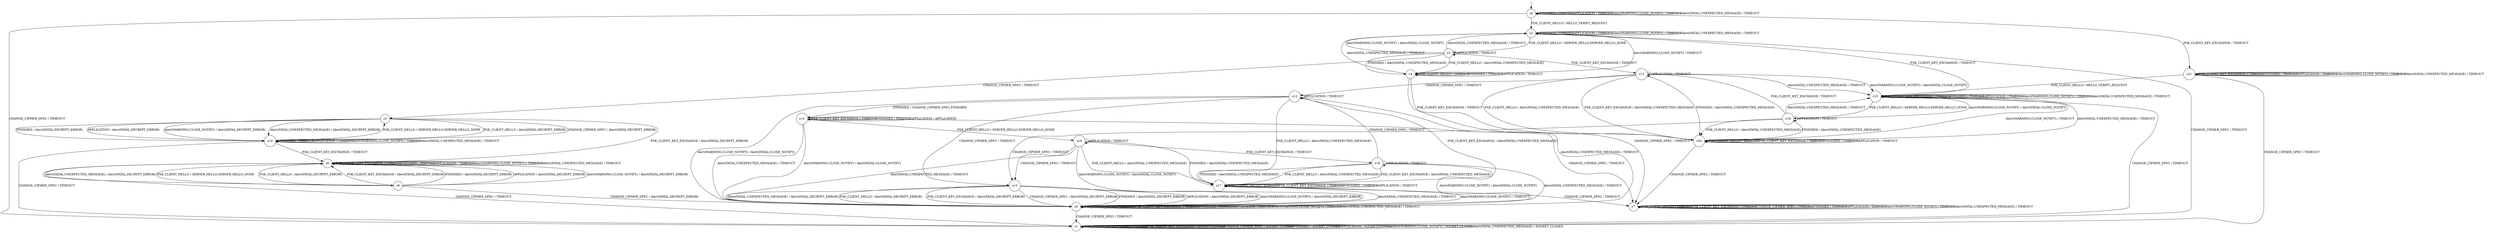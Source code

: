 digraph g {

	s0 [shape="circle" label="s0"];
	s1 [shape="circle" label="s1"];
	s2 [shape="circle" label="s2"];
	s3 [shape="circle" label="s3"];
	s4 [shape="circle" label="s4"];
	s5 [shape="circle" label="s5"];
	s6 [shape="circle" label="s6"];
	s7 [shape="circle" label="s7"];
	s8 [shape="circle" label="s8"];
	s9 [shape="circle" label="s9"];
	s10 [shape="circle" label="s10"];
	s11 [shape="circle" label="s11"];
	s12 [shape="circle" label="s12"];
	s13 [shape="circle" label="s13"];
	s14 [shape="circle" label="s14"];
	s15 [shape="circle" label="s15"];
	s16 [shape="circle" label="s16"];
	s17 [shape="circle" label="s17"];
	s18 [shape="circle" label="s18"];
	s19 [shape="circle" label="s19"];
	s20 [shape="circle" label="s20"];
	s21 [shape="circle" label="s21"];
	s0 -> s2 [label="PSK_CLIENT_HELLO / HELLO_VERIFY_REQUEST"];
	s0 -> s21 [label="PSK_CLIENT_KEY_EXCHANGE / TIMEOUT"];
	s0 -> s1 [label="CHANGE_CIPHER_SPEC / TIMEOUT"];
	s0 -> s0 [label="FINISHED / TIMEOUT"];
	s0 -> s0 [label="APPLICATION / TIMEOUT"];
	s0 -> s0 [label="Alert(WARNING,CLOSE_NOTIFY) / TIMEOUT"];
	s0 -> s0 [label="Alert(FATAL,UNEXPECTED_MESSAGE) / TIMEOUT"];
	s1 -> s1 [label="PSK_CLIENT_HELLO / SOCKET_CLOSED"];
	s1 -> s1 [label="PSK_CLIENT_KEY_EXCHANGE / SOCKET_CLOSED"];
	s1 -> s1 [label="CHANGE_CIPHER_SPEC / SOCKET_CLOSED"];
	s1 -> s1 [label="FINISHED / SOCKET_CLOSED"];
	s1 -> s1 [label="APPLICATION / SOCKET_CLOSED"];
	s1 -> s1 [label="Alert(WARNING,CLOSE_NOTIFY) / SOCKET_CLOSED"];
	s1 -> s1 [label="Alert(FATAL,UNEXPECTED_MESSAGE) / SOCKET_CLOSED"];
	s2 -> s3 [label="PSK_CLIENT_HELLO / SERVER_HELLO,SERVER_HELLO_DONE"];
	s2 -> s15 [label="PSK_CLIENT_KEY_EXCHANGE / TIMEOUT"];
	s2 -> s1 [label="CHANGE_CIPHER_SPEC / TIMEOUT"];
	s2 -> s2 [label="FINISHED / TIMEOUT"];
	s2 -> s2 [label="APPLICATION / TIMEOUT"];
	s2 -> s2 [label="Alert(WARNING,CLOSE_NOTIFY) / TIMEOUT"];
	s2 -> s2 [label="Alert(FATAL,UNEXPECTED_MESSAGE) / TIMEOUT"];
	s3 -> s4 [label="PSK_CLIENT_HELLO / Alert(FATAL,UNEXPECTED_MESSAGE)"];
	s3 -> s11 [label="PSK_CLIENT_KEY_EXCHANGE / TIMEOUT"];
	s3 -> s5 [label="CHANGE_CIPHER_SPEC / TIMEOUT"];
	s3 -> s4 [label="FINISHED / Alert(FATAL,UNEXPECTED_MESSAGE)"];
	s3 -> s3 [label="APPLICATION / TIMEOUT"];
	s3 -> s2 [label="Alert(WARNING,CLOSE_NOTIFY) / Alert(FATAL,CLOSE_NOTIFY)"];
	s3 -> s2 [label="Alert(FATAL,UNEXPECTED_MESSAGE) / TIMEOUT"];
	s4 -> s4 [label="PSK_CLIENT_HELLO / TIMEOUT"];
	s4 -> s20 [label="PSK_CLIENT_KEY_EXCHANGE / TIMEOUT"];
	s4 -> s7 [label="CHANGE_CIPHER_SPEC / TIMEOUT"];
	s4 -> s4 [label="FINISHED / TIMEOUT"];
	s4 -> s4 [label="APPLICATION / TIMEOUT"];
	s4 -> s2 [label="Alert(WARNING,CLOSE_NOTIFY) / TIMEOUT"];
	s4 -> s2 [label="Alert(FATAL,UNEXPECTED_MESSAGE) / TIMEOUT"];
	s5 -> s10 [label="PSK_CLIENT_HELLO / Alert(FATAL,DECRYPT_ERROR)"];
	s5 -> s6 [label="PSK_CLIENT_KEY_EXCHANGE / Alert(FATAL,DECRYPT_ERROR)"];
	s5 -> s10 [label="CHANGE_CIPHER_SPEC / Alert(FATAL,DECRYPT_ERROR)"];
	s5 -> s10 [label="FINISHED / Alert(FATAL,DECRYPT_ERROR)"];
	s5 -> s10 [label="APPLICATION / Alert(FATAL,DECRYPT_ERROR)"];
	s5 -> s10 [label="Alert(WARNING,CLOSE_NOTIFY) / Alert(FATAL,DECRYPT_ERROR)"];
	s5 -> s10 [label="Alert(FATAL,UNEXPECTED_MESSAGE) / Alert(FATAL,DECRYPT_ERROR)"];
	s6 -> s8 [label="PSK_CLIENT_HELLO / SERVER_HELLO,SERVER_HELLO_DONE"];
	s6 -> s6 [label="PSK_CLIENT_KEY_EXCHANGE / TIMEOUT"];
	s6 -> s1 [label="CHANGE_CIPHER_SPEC / TIMEOUT"];
	s6 -> s6 [label="FINISHED / TIMEOUT"];
	s6 -> s6 [label="APPLICATION / TIMEOUT"];
	s6 -> s6 [label="Alert(WARNING,CLOSE_NOTIFY) / TIMEOUT"];
	s6 -> s6 [label="Alert(FATAL,UNEXPECTED_MESSAGE) / TIMEOUT"];
	s7 -> s7 [label="PSK_CLIENT_HELLO / TIMEOUT"];
	s7 -> s7 [label="PSK_CLIENT_KEY_EXCHANGE / TIMEOUT"];
	s7 -> s7 [label="CHANGE_CIPHER_SPEC / TIMEOUT"];
	s7 -> s7 [label="FINISHED / TIMEOUT"];
	s7 -> s7 [label="APPLICATION / TIMEOUT"];
	s7 -> s7 [label="Alert(WARNING,CLOSE_NOTIFY) / TIMEOUT"];
	s7 -> s7 [label="Alert(FATAL,UNEXPECTED_MESSAGE) / TIMEOUT"];
	s8 -> s6 [label="PSK_CLIENT_HELLO / Alert(FATAL,DECRYPT_ERROR)"];
	s8 -> s6 [label="PSK_CLIENT_KEY_EXCHANGE / Alert(FATAL,DECRYPT_ERROR)"];
	s8 -> s9 [label="CHANGE_CIPHER_SPEC / Alert(FATAL,DECRYPT_ERROR)"];
	s8 -> s6 [label="FINISHED / Alert(FATAL,DECRYPT_ERROR)"];
	s8 -> s6 [label="APPLICATION / Alert(FATAL,DECRYPT_ERROR)"];
	s8 -> s6 [label="Alert(WARNING,CLOSE_NOTIFY) / Alert(FATAL,DECRYPT_ERROR)"];
	s8 -> s6 [label="Alert(FATAL,UNEXPECTED_MESSAGE) / Alert(FATAL,DECRYPT_ERROR)"];
	s9 -> s9 [label="PSK_CLIENT_HELLO / TIMEOUT"];
	s9 -> s9 [label="PSK_CLIENT_KEY_EXCHANGE / TIMEOUT"];
	s9 -> s1 [label="CHANGE_CIPHER_SPEC / TIMEOUT"];
	s9 -> s9 [label="FINISHED / TIMEOUT"];
	s9 -> s9 [label="APPLICATION / TIMEOUT"];
	s9 -> s9 [label="Alert(WARNING,CLOSE_NOTIFY) / TIMEOUT"];
	s9 -> s9 [label="Alert(FATAL,UNEXPECTED_MESSAGE) / TIMEOUT"];
	s10 -> s5 [label="PSK_CLIENT_HELLO / SERVER_HELLO,SERVER_HELLO_DONE"];
	s10 -> s6 [label="PSK_CLIENT_KEY_EXCHANGE / TIMEOUT"];
	s10 -> s1 [label="CHANGE_CIPHER_SPEC / TIMEOUT"];
	s10 -> s10 [label="FINISHED / TIMEOUT"];
	s10 -> s10 [label="APPLICATION / TIMEOUT"];
	s10 -> s10 [label="Alert(WARNING,CLOSE_NOTIFY) / TIMEOUT"];
	s10 -> s10 [label="Alert(FATAL,UNEXPECTED_MESSAGE) / TIMEOUT"];
	s11 -> s20 [label="PSK_CLIENT_HELLO / Alert(FATAL,UNEXPECTED_MESSAGE)"];
	s11 -> s20 [label="PSK_CLIENT_KEY_EXCHANGE / Alert(FATAL,UNEXPECTED_MESSAGE)"];
	s11 -> s12 [label="CHANGE_CIPHER_SPEC / TIMEOUT"];
	s11 -> s20 [label="FINISHED / Alert(FATAL,UNEXPECTED_MESSAGE)"];
	s11 -> s11 [label="APPLICATION / TIMEOUT"];
	s11 -> s15 [label="Alert(WARNING,CLOSE_NOTIFY) / Alert(FATAL,CLOSE_NOTIFY)"];
	s11 -> s15 [label="Alert(FATAL,UNEXPECTED_MESSAGE) / TIMEOUT"];
	s12 -> s17 [label="PSK_CLIENT_HELLO / Alert(FATAL,UNEXPECTED_MESSAGE)"];
	s12 -> s17 [label="PSK_CLIENT_KEY_EXCHANGE / Alert(FATAL,UNEXPECTED_MESSAGE)"];
	s12 -> s13 [label="CHANGE_CIPHER_SPEC / TIMEOUT"];
	s12 -> s14 [label="FINISHED / CHANGE_CIPHER_SPEC,FINISHED"];
	s12 -> s12 [label="APPLICATION / TIMEOUT"];
	s12 -> s9 [label="Alert(WARNING,CLOSE_NOTIFY) / Alert(FATAL,CLOSE_NOTIFY)"];
	s12 -> s9 [label="Alert(FATAL,UNEXPECTED_MESSAGE) / TIMEOUT"];
	s13 -> s9 [label="PSK_CLIENT_HELLO / Alert(FATAL,DECRYPT_ERROR)"];
	s13 -> s9 [label="PSK_CLIENT_KEY_EXCHANGE / Alert(FATAL,DECRYPT_ERROR)"];
	s13 -> s9 [label="CHANGE_CIPHER_SPEC / Alert(FATAL,DECRYPT_ERROR)"];
	s13 -> s9 [label="FINISHED / Alert(FATAL,DECRYPT_ERROR)"];
	s13 -> s9 [label="APPLICATION / Alert(FATAL,DECRYPT_ERROR)"];
	s13 -> s9 [label="Alert(WARNING,CLOSE_NOTIFY) / Alert(FATAL,DECRYPT_ERROR)"];
	s13 -> s9 [label="Alert(FATAL,UNEXPECTED_MESSAGE) / Alert(FATAL,DECRYPT_ERROR)"];
	s14 -> s18 [label="PSK_CLIENT_HELLO / SERVER_HELLO,SERVER_HELLO_DONE"];
	s14 -> s14 [label="PSK_CLIENT_KEY_EXCHANGE / TIMEOUT"];
	s14 -> s7 [label="CHANGE_CIPHER_SPEC / TIMEOUT"];
	s14 -> s14 [label="FINISHED / TIMEOUT"];
	s14 -> s14 [label="APPLICATION / APPLICATION"];
	s14 -> s9 [label="Alert(WARNING,CLOSE_NOTIFY) / Alert(FATAL,CLOSE_NOTIFY)"];
	s14 -> s9 [label="Alert(FATAL,UNEXPECTED_MESSAGE) / TIMEOUT"];
	s15 -> s16 [label="PSK_CLIENT_HELLO / SERVER_HELLO,SERVER_HELLO_DONE"];
	s15 -> s15 [label="PSK_CLIENT_KEY_EXCHANGE / TIMEOUT"];
	s15 -> s1 [label="CHANGE_CIPHER_SPEC / TIMEOUT"];
	s15 -> s15 [label="FINISHED / TIMEOUT"];
	s15 -> s15 [label="APPLICATION / TIMEOUT"];
	s15 -> s15 [label="Alert(WARNING,CLOSE_NOTIFY) / TIMEOUT"];
	s15 -> s15 [label="Alert(FATAL,UNEXPECTED_MESSAGE) / TIMEOUT"];
	s16 -> s20 [label="PSK_CLIENT_HELLO / Alert(FATAL,UNEXPECTED_MESSAGE)"];
	s16 -> s11 [label="PSK_CLIENT_KEY_EXCHANGE / TIMEOUT"];
	s16 -> s13 [label="CHANGE_CIPHER_SPEC / TIMEOUT"];
	s16 -> s20 [label="FINISHED / Alert(FATAL,UNEXPECTED_MESSAGE)"];
	s16 -> s16 [label="APPLICATION / TIMEOUT"];
	s16 -> s15 [label="Alert(WARNING,CLOSE_NOTIFY) / Alert(FATAL,CLOSE_NOTIFY)"];
	s16 -> s15 [label="Alert(FATAL,UNEXPECTED_MESSAGE) / TIMEOUT"];
	s17 -> s17 [label="PSK_CLIENT_HELLO / TIMEOUT"];
	s17 -> s17 [label="PSK_CLIENT_KEY_EXCHANGE / TIMEOUT"];
	s17 -> s7 [label="CHANGE_CIPHER_SPEC / TIMEOUT"];
	s17 -> s17 [label="FINISHED / TIMEOUT"];
	s17 -> s17 [label="APPLICATION / TIMEOUT"];
	s17 -> s9 [label="Alert(WARNING,CLOSE_NOTIFY) / TIMEOUT"];
	s17 -> s9 [label="Alert(FATAL,UNEXPECTED_MESSAGE) / TIMEOUT"];
	s18 -> s17 [label="PSK_CLIENT_HELLO / Alert(FATAL,UNEXPECTED_MESSAGE)"];
	s18 -> s19 [label="PSK_CLIENT_KEY_EXCHANGE / TIMEOUT"];
	s18 -> s13 [label="CHANGE_CIPHER_SPEC / TIMEOUT"];
	s18 -> s17 [label="FINISHED / Alert(FATAL,UNEXPECTED_MESSAGE)"];
	s18 -> s18 [label="APPLICATION / TIMEOUT"];
	s18 -> s9 [label="Alert(WARNING,CLOSE_NOTIFY) / Alert(FATAL,CLOSE_NOTIFY)"];
	s18 -> s9 [label="Alert(FATAL,UNEXPECTED_MESSAGE) / TIMEOUT"];
	s19 -> s17 [label="PSK_CLIENT_HELLO / Alert(FATAL,UNEXPECTED_MESSAGE)"];
	s19 -> s17 [label="PSK_CLIENT_KEY_EXCHANGE / Alert(FATAL,UNEXPECTED_MESSAGE)"];
	s19 -> s12 [label="CHANGE_CIPHER_SPEC / TIMEOUT"];
	s19 -> s17 [label="FINISHED / Alert(FATAL,UNEXPECTED_MESSAGE)"];
	s19 -> s19 [label="APPLICATION / TIMEOUT"];
	s19 -> s9 [label="Alert(WARNING,CLOSE_NOTIFY) / Alert(FATAL,CLOSE_NOTIFY)"];
	s19 -> s9 [label="Alert(FATAL,UNEXPECTED_MESSAGE) / TIMEOUT"];
	s20 -> s20 [label="PSK_CLIENT_HELLO / TIMEOUT"];
	s20 -> s20 [label="PSK_CLIENT_KEY_EXCHANGE / TIMEOUT"];
	s20 -> s7 [label="CHANGE_CIPHER_SPEC / TIMEOUT"];
	s20 -> s20 [label="FINISHED / TIMEOUT"];
	s20 -> s20 [label="APPLICATION / TIMEOUT"];
	s20 -> s15 [label="Alert(WARNING,CLOSE_NOTIFY) / TIMEOUT"];
	s20 -> s15 [label="Alert(FATAL,UNEXPECTED_MESSAGE) / TIMEOUT"];
	s21 -> s15 [label="PSK_CLIENT_HELLO / HELLO_VERIFY_REQUEST"];
	s21 -> s21 [label="PSK_CLIENT_KEY_EXCHANGE / TIMEOUT"];
	s21 -> s1 [label="CHANGE_CIPHER_SPEC / TIMEOUT"];
	s21 -> s21 [label="FINISHED / TIMEOUT"];
	s21 -> s21 [label="APPLICATION / TIMEOUT"];
	s21 -> s21 [label="Alert(WARNING,CLOSE_NOTIFY) / TIMEOUT"];
	s21 -> s21 [label="Alert(FATAL,UNEXPECTED_MESSAGE) / TIMEOUT"];

__start0 [label="" shape="none" width="0" height="0"];
__start0 -> s0;

}
